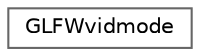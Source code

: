 digraph "类继承关系图"
{
 // LATEX_PDF_SIZE
  bgcolor="transparent";
  edge [fontname=Helvetica,fontsize=10,labelfontname=Helvetica,labelfontsize=10];
  node [fontname=Helvetica,fontsize=10,shape=box,height=0.2,width=0.4];
  rankdir="LR";
  Node0 [id="Node000000",label="GLFWvidmode",height=0.2,width=0.4,color="grey40", fillcolor="white", style="filled",URL="$struct_g_l_f_wvidmode.html",tooltip="Video mode type."];
}
